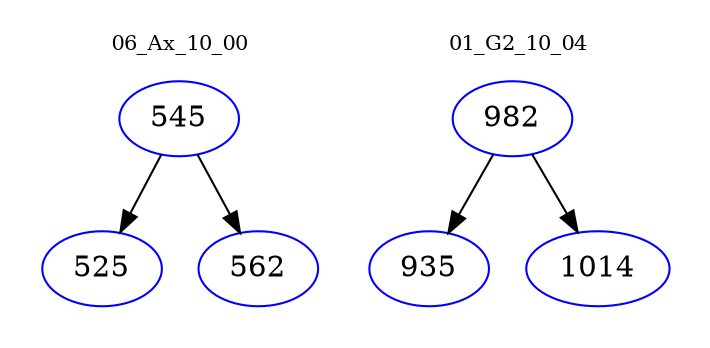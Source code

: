 digraph{
subgraph cluster_0 {
color = white
label = "06_Ax_10_00";
fontsize=10;
T0_545 [label="545", color="blue"]
T0_545 -> T0_525 [color="black"]
T0_525 [label="525", color="blue"]
T0_545 -> T0_562 [color="black"]
T0_562 [label="562", color="blue"]
}
subgraph cluster_1 {
color = white
label = "01_G2_10_04";
fontsize=10;
T1_982 [label="982", color="blue"]
T1_982 -> T1_935 [color="black"]
T1_935 [label="935", color="blue"]
T1_982 -> T1_1014 [color="black"]
T1_1014 [label="1014", color="blue"]
}
}
